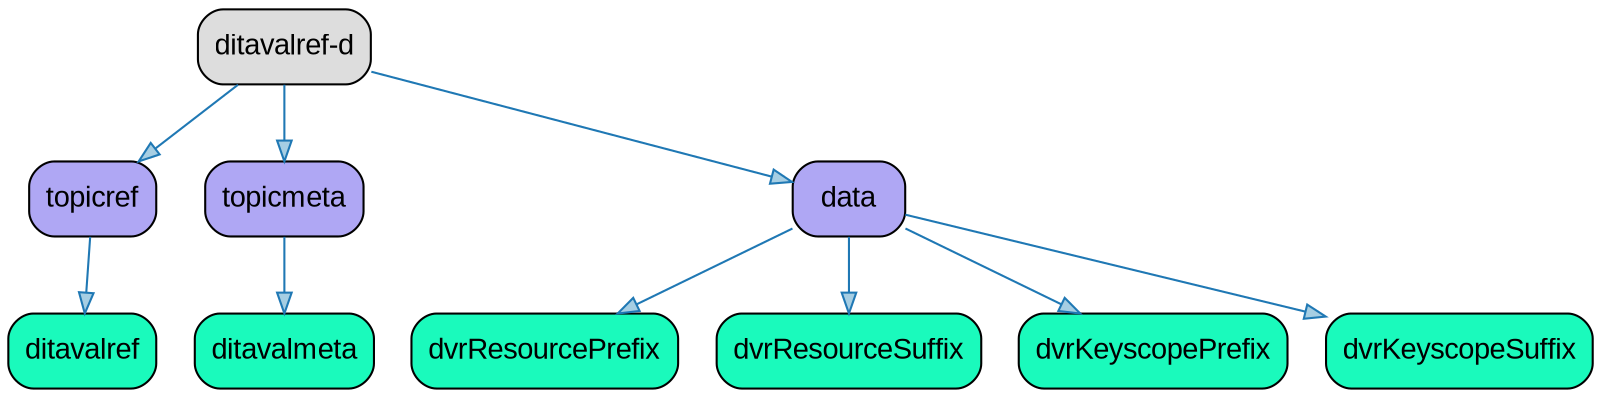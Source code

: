 // DITA Domain ditavalref-d
strict digraph {
				
  // Root node
  
	"ditavalref-d" [label ="ditavalref-d" fontname="Arial" shape="Mrecord" style="filled"  fillcolor="#DDDDDD"]
			
  // Other nodes
      
	"topicref" [label ="topicref" fontname="Arial" shape="Mrecord" style="filled"  fillcolor="#AFA7F4"]
         
	"ditavalref" [label ="ditavalref" fontname="Arial" shape="Mrecord" style="filled"  fillcolor="#1AFABC"]
      
      
	"topicmeta" [label ="topicmeta" fontname="Arial" shape="Mrecord" style="filled"  fillcolor="#AFA7F4"]
         
	"ditavalmeta" [label ="ditavalmeta" fontname="Arial" shape="Mrecord" style="filled"  fillcolor="#1AFABC"]
      
      
	"data" [label ="data" fontname="Arial" shape="Mrecord" style="filled"  fillcolor="#AFA7F4"]
         
	"dvrResourcePrefix" [label ="dvrResourcePrefix" fontname="Arial" shape="Mrecord" style="filled"  fillcolor="#1AFABC"]
         
	"dvrResourceSuffix" [label ="dvrResourceSuffix" fontname="Arial" shape="Mrecord" style="filled"  fillcolor="#1AFABC"]
         
	"dvrKeyscopePrefix" [label ="dvrKeyscopePrefix" fontname="Arial" shape="Mrecord" style="filled"  fillcolor="#1AFABC"]
         
	"dvrKeyscopeSuffix" [label ="dvrKeyscopeSuffix" fontname="Arial" shape="Mrecord" style="filled"  fillcolor="#1AFABC"]
      
   
  // Edges
      
	"ditavalref-d" -> "topicref" [fillcolor="#a6cee3" color="#1f78b4"]
         
	"topicref" -> "ditavalref" [fillcolor="#a6cee3" color="#1f78b4"]
      
      
	"ditavalref-d" -> "topicmeta" [fillcolor="#a6cee3" color="#1f78b4"]
         
	"topicmeta" -> "ditavalmeta" [fillcolor="#a6cee3" color="#1f78b4"]
      
      
	"ditavalref-d" -> "data" [fillcolor="#a6cee3" color="#1f78b4"]
         
	"data" -> "dvrResourcePrefix" [fillcolor="#a6cee3" color="#1f78b4"]
         
	"data" -> "dvrResourceSuffix" [fillcolor="#a6cee3" color="#1f78b4"]
         
	"data" -> "dvrKeyscopePrefix" [fillcolor="#a6cee3" color="#1f78b4"]
         
	"data" -> "dvrKeyscopeSuffix" [fillcolor="#a6cee3" color="#1f78b4"]
      
   }